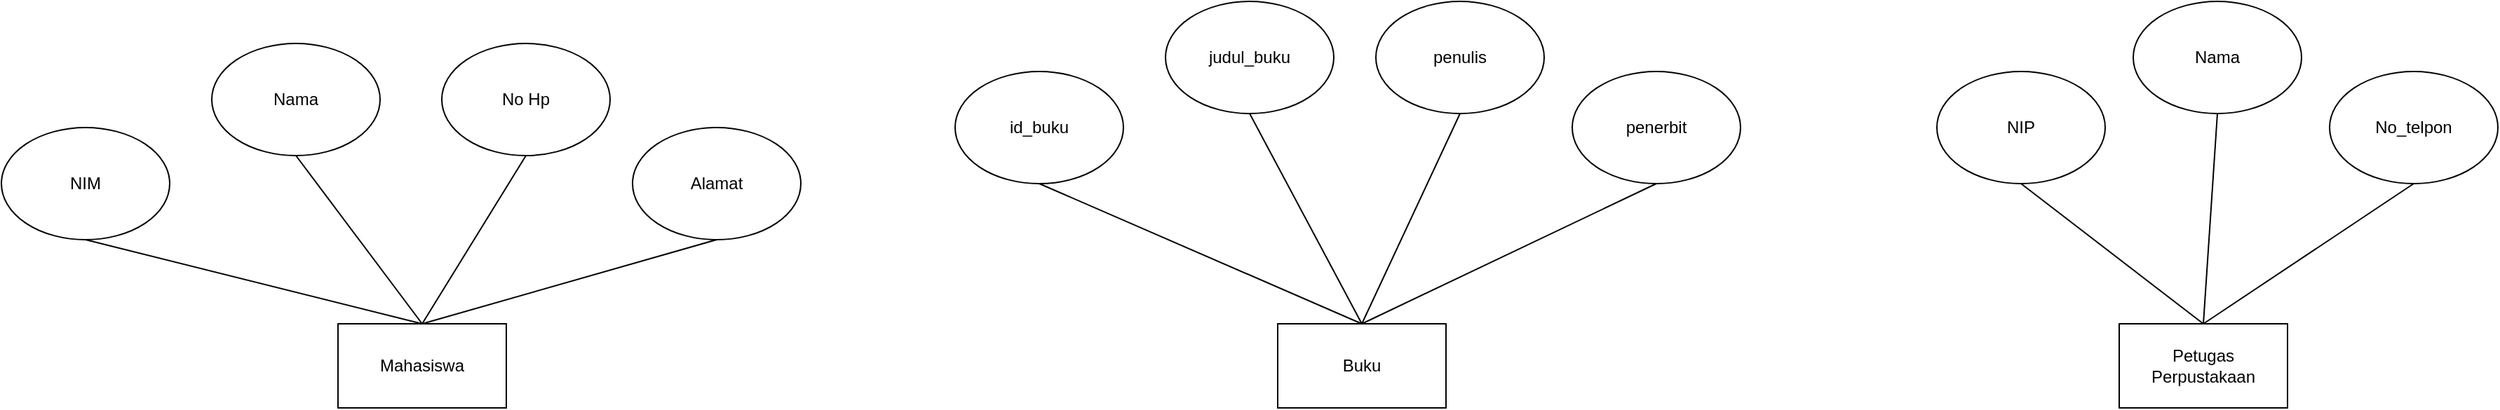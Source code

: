<mxfile version="24.0.7" type="github">
  <diagram name="Halaman-1" id="eXjfqpLsTZoqwnnKGAD3">
    <mxGraphModel dx="1500" dy="861" grid="1" gridSize="10" guides="1" tooltips="1" connect="1" arrows="1" fold="1" page="1" pageScale="1" pageWidth="827" pageHeight="1169" math="0" shadow="0">
      <root>
        <mxCell id="0" />
        <mxCell id="1" parent="0" />
        <mxCell id="0VCOnaTmEuJsGlPt2nqW-14" style="rounded=0;orthogonalLoop=1;jettySize=auto;html=1;exitX=0.5;exitY=0;exitDx=0;exitDy=0;entryX=0.5;entryY=1;entryDx=0;entryDy=0;endArrow=none;endFill=0;" edge="1" parent="1" source="0VCOnaTmEuJsGlPt2nqW-1" target="0VCOnaTmEuJsGlPt2nqW-4">
          <mxGeometry relative="1" as="geometry" />
        </mxCell>
        <mxCell id="0VCOnaTmEuJsGlPt2nqW-15" style="rounded=0;orthogonalLoop=1;jettySize=auto;html=1;exitX=0.5;exitY=0;exitDx=0;exitDy=0;entryX=0.5;entryY=1;entryDx=0;entryDy=0;endArrow=none;endFill=0;" edge="1" parent="1" source="0VCOnaTmEuJsGlPt2nqW-1" target="0VCOnaTmEuJsGlPt2nqW-10">
          <mxGeometry relative="1" as="geometry" />
        </mxCell>
        <mxCell id="0VCOnaTmEuJsGlPt2nqW-16" style="rounded=0;orthogonalLoop=1;jettySize=auto;html=1;exitX=0.5;exitY=0;exitDx=0;exitDy=0;entryX=0.5;entryY=1;entryDx=0;entryDy=0;endArrow=none;endFill=0;" edge="1" parent="1" source="0VCOnaTmEuJsGlPt2nqW-1" target="0VCOnaTmEuJsGlPt2nqW-11">
          <mxGeometry relative="1" as="geometry" />
        </mxCell>
        <mxCell id="0VCOnaTmEuJsGlPt2nqW-1" value="Mahasiswa" style="rounded=0;whiteSpace=wrap;html=1;" vertex="1" parent="1">
          <mxGeometry x="340" y="240" width="120" height="60" as="geometry" />
        </mxCell>
        <mxCell id="0VCOnaTmEuJsGlPt2nqW-21" style="rounded=0;orthogonalLoop=1;jettySize=auto;html=1;exitX=0.5;exitY=0;exitDx=0;exitDy=0;entryX=0.5;entryY=1;entryDx=0;entryDy=0;endArrow=none;endFill=0;" edge="1" parent="1" source="0VCOnaTmEuJsGlPt2nqW-2" target="0VCOnaTmEuJsGlPt2nqW-17">
          <mxGeometry relative="1" as="geometry" />
        </mxCell>
        <mxCell id="0VCOnaTmEuJsGlPt2nqW-22" style="rounded=0;orthogonalLoop=1;jettySize=auto;html=1;exitX=0.5;exitY=0;exitDx=0;exitDy=0;entryX=0.5;entryY=1;entryDx=0;entryDy=0;endArrow=none;endFill=0;" edge="1" parent="1" source="0VCOnaTmEuJsGlPt2nqW-2" target="0VCOnaTmEuJsGlPt2nqW-18">
          <mxGeometry relative="1" as="geometry" />
        </mxCell>
        <mxCell id="0VCOnaTmEuJsGlPt2nqW-23" style="rounded=0;orthogonalLoop=1;jettySize=auto;html=1;exitX=0.5;exitY=0;exitDx=0;exitDy=0;entryX=0.5;entryY=1;entryDx=0;entryDy=0;endArrow=none;endFill=0;" edge="1" parent="1" source="0VCOnaTmEuJsGlPt2nqW-2" target="0VCOnaTmEuJsGlPt2nqW-19">
          <mxGeometry relative="1" as="geometry" />
        </mxCell>
        <mxCell id="0VCOnaTmEuJsGlPt2nqW-24" style="rounded=0;orthogonalLoop=1;jettySize=auto;html=1;exitX=0.5;exitY=0;exitDx=0;exitDy=0;entryX=0.5;entryY=1;entryDx=0;entryDy=0;endArrow=none;endFill=0;" edge="1" parent="1" source="0VCOnaTmEuJsGlPt2nqW-2" target="0VCOnaTmEuJsGlPt2nqW-20">
          <mxGeometry relative="1" as="geometry" />
        </mxCell>
        <mxCell id="0VCOnaTmEuJsGlPt2nqW-2" value="Buku" style="rounded=0;whiteSpace=wrap;html=1;" vertex="1" parent="1">
          <mxGeometry x="1010" y="240" width="120" height="60" as="geometry" />
        </mxCell>
        <mxCell id="0VCOnaTmEuJsGlPt2nqW-3" value="NIM" style="ellipse;whiteSpace=wrap;html=1;" vertex="1" parent="1">
          <mxGeometry x="100" y="100" width="120" height="80" as="geometry" />
        </mxCell>
        <mxCell id="0VCOnaTmEuJsGlPt2nqW-4" value="Nama" style="ellipse;whiteSpace=wrap;html=1;" vertex="1" parent="1">
          <mxGeometry x="250" y="40" width="120" height="80" as="geometry" />
        </mxCell>
        <mxCell id="0VCOnaTmEuJsGlPt2nqW-10" value="No Hp" style="ellipse;whiteSpace=wrap;html=1;" vertex="1" parent="1">
          <mxGeometry x="414" y="40" width="120" height="80" as="geometry" />
        </mxCell>
        <mxCell id="0VCOnaTmEuJsGlPt2nqW-11" value="Alamat" style="ellipse;whiteSpace=wrap;html=1;" vertex="1" parent="1">
          <mxGeometry x="550" y="100" width="120" height="80" as="geometry" />
        </mxCell>
        <mxCell id="0VCOnaTmEuJsGlPt2nqW-12" value="" style="endArrow=none;html=1;rounded=0;exitX=0.5;exitY=0;exitDx=0;exitDy=0;entryX=0.5;entryY=1;entryDx=0;entryDy=0;" edge="1" parent="1" source="0VCOnaTmEuJsGlPt2nqW-1" target="0VCOnaTmEuJsGlPt2nqW-3">
          <mxGeometry width="50" height="50" relative="1" as="geometry">
            <mxPoint x="390" y="130" as="sourcePoint" />
            <mxPoint x="440" y="80" as="targetPoint" />
          </mxGeometry>
        </mxCell>
        <mxCell id="0VCOnaTmEuJsGlPt2nqW-17" value="id_buku" style="ellipse;whiteSpace=wrap;html=1;" vertex="1" parent="1">
          <mxGeometry x="780" y="60" width="120" height="80" as="geometry" />
        </mxCell>
        <mxCell id="0VCOnaTmEuJsGlPt2nqW-18" value="judul_buku" style="ellipse;whiteSpace=wrap;html=1;" vertex="1" parent="1">
          <mxGeometry x="930" y="10" width="120" height="80" as="geometry" />
        </mxCell>
        <mxCell id="0VCOnaTmEuJsGlPt2nqW-19" value="penulis" style="ellipse;whiteSpace=wrap;html=1;" vertex="1" parent="1">
          <mxGeometry x="1080" y="10" width="120" height="80" as="geometry" />
        </mxCell>
        <mxCell id="0VCOnaTmEuJsGlPt2nqW-20" value="penerbit" style="ellipse;whiteSpace=wrap;html=1;" vertex="1" parent="1">
          <mxGeometry x="1220" y="60" width="120" height="80" as="geometry" />
        </mxCell>
        <mxCell id="0VCOnaTmEuJsGlPt2nqW-29" style="rounded=0;orthogonalLoop=1;jettySize=auto;html=1;exitX=0.5;exitY=0;exitDx=0;exitDy=0;entryX=0.5;entryY=1;entryDx=0;entryDy=0;endArrow=none;endFill=0;" edge="1" parent="1" source="0VCOnaTmEuJsGlPt2nqW-25" target="0VCOnaTmEuJsGlPt2nqW-26">
          <mxGeometry relative="1" as="geometry" />
        </mxCell>
        <mxCell id="0VCOnaTmEuJsGlPt2nqW-30" style="rounded=0;orthogonalLoop=1;jettySize=auto;html=1;exitX=0.5;exitY=0;exitDx=0;exitDy=0;entryX=0.5;entryY=1;entryDx=0;entryDy=0;endArrow=none;endFill=0;" edge="1" parent="1" source="0VCOnaTmEuJsGlPt2nqW-25" target="0VCOnaTmEuJsGlPt2nqW-27">
          <mxGeometry relative="1" as="geometry" />
        </mxCell>
        <mxCell id="0VCOnaTmEuJsGlPt2nqW-31" style="rounded=0;orthogonalLoop=1;jettySize=auto;html=1;exitX=0.5;exitY=0;exitDx=0;exitDy=0;entryX=0.5;entryY=1;entryDx=0;entryDy=0;endArrow=none;endFill=0;" edge="1" parent="1" source="0VCOnaTmEuJsGlPt2nqW-25" target="0VCOnaTmEuJsGlPt2nqW-28">
          <mxGeometry relative="1" as="geometry" />
        </mxCell>
        <mxCell id="0VCOnaTmEuJsGlPt2nqW-25" value="Petugas&lt;div&gt;Perpustakaan&lt;/div&gt;" style="rounded=0;whiteSpace=wrap;html=1;" vertex="1" parent="1">
          <mxGeometry x="1610" y="240" width="120" height="60" as="geometry" />
        </mxCell>
        <mxCell id="0VCOnaTmEuJsGlPt2nqW-26" value="NIP" style="ellipse;whiteSpace=wrap;html=1;" vertex="1" parent="1">
          <mxGeometry x="1480" y="60" width="120" height="80" as="geometry" />
        </mxCell>
        <mxCell id="0VCOnaTmEuJsGlPt2nqW-27" value="Nama" style="ellipse;whiteSpace=wrap;html=1;" vertex="1" parent="1">
          <mxGeometry x="1620" y="10" width="120" height="80" as="geometry" />
        </mxCell>
        <mxCell id="0VCOnaTmEuJsGlPt2nqW-28" value="No_telpon" style="ellipse;whiteSpace=wrap;html=1;" vertex="1" parent="1">
          <mxGeometry x="1760" y="60" width="120" height="80" as="geometry" />
        </mxCell>
      </root>
    </mxGraphModel>
  </diagram>
</mxfile>
